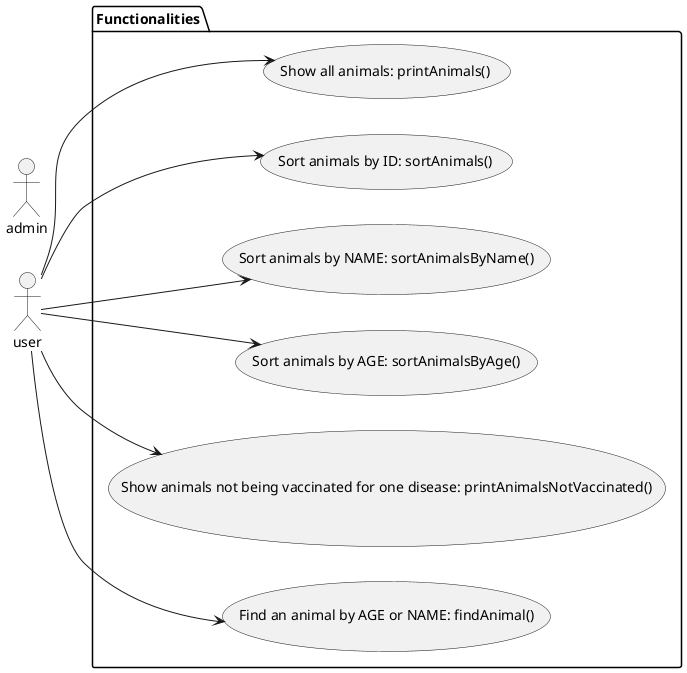 @startuml
left to right direction

actor user
actor admin

package Functionalities {
  usecase "Show all animals: printAnimals()" as UC1
  usecase "Sort animals by ID: sortAnimals()" as UC2
  usecase "Sort animals by NAME: sortAnimalsByName()" as UC3
  usecase "Sort animals by AGE: sortAnimalsByAge()" as UC4
  usecase "Show animals not being vaccinated for one disease: printAnimalsNotVaccinated()" as UC5
  usecase "Find an animal by AGE or NAME: findAnimal()" as UC6
}

user --> UC1
user --> UC2
user --> UC3
user --> UC4
user --> UC5
user --> UC6
@enduml
